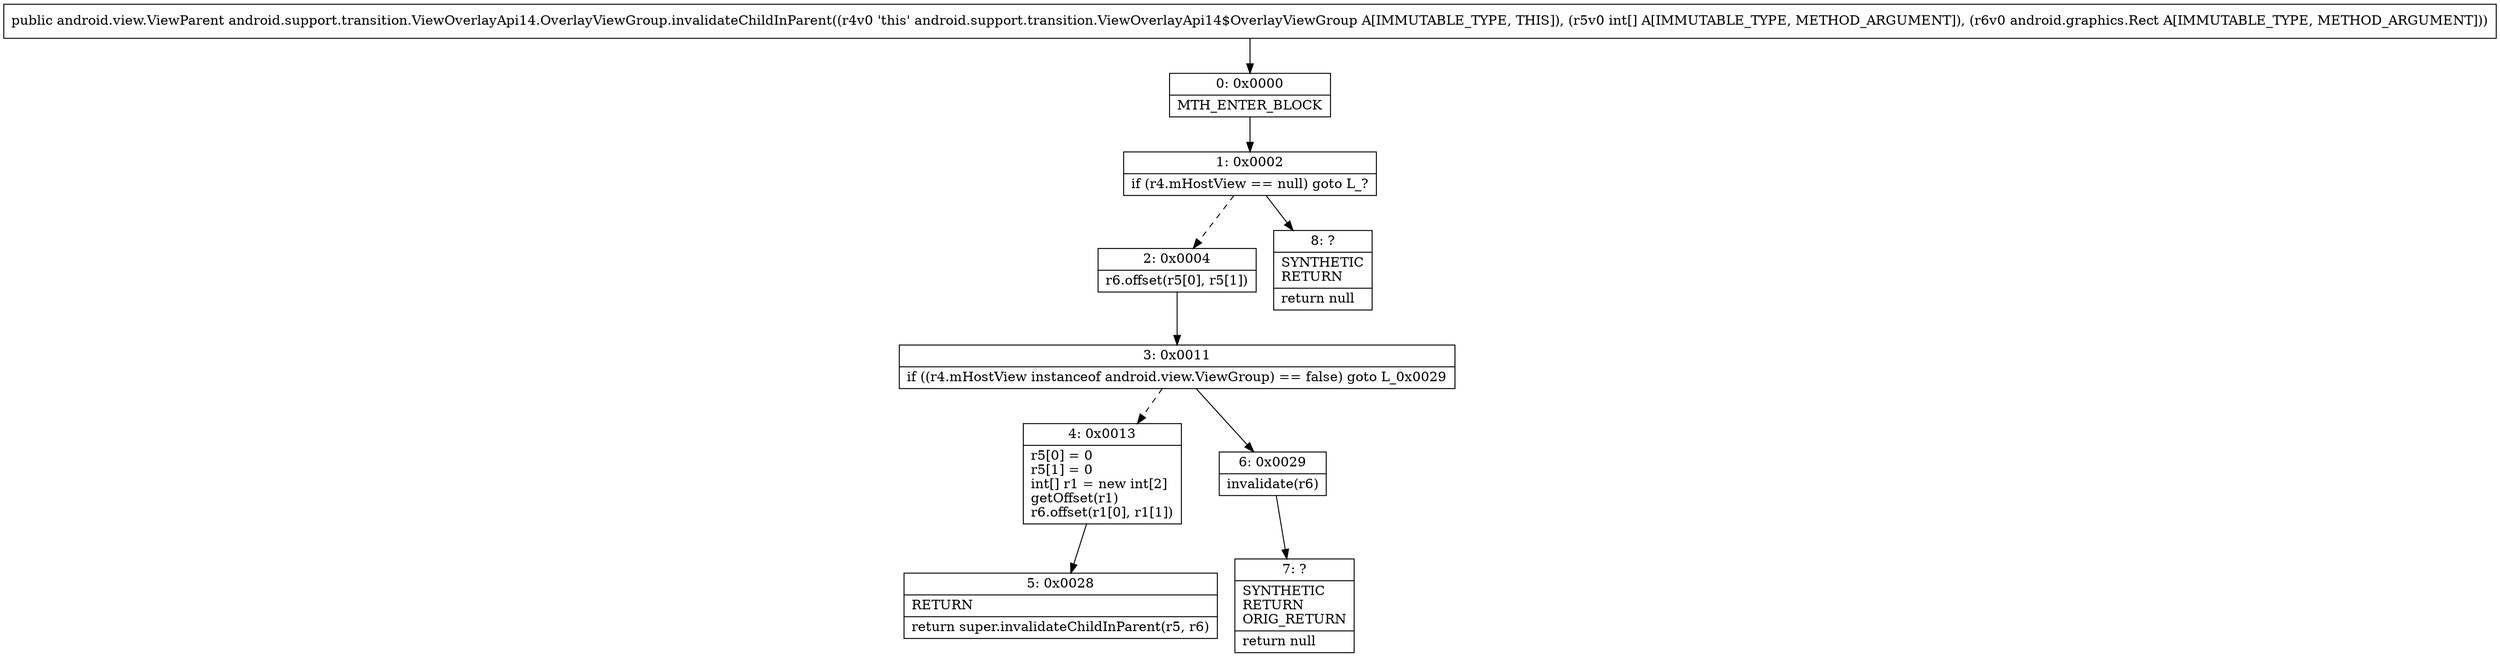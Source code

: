 digraph "CFG forandroid.support.transition.ViewOverlayApi14.OverlayViewGroup.invalidateChildInParent([ILandroid\/graphics\/Rect;)Landroid\/view\/ViewParent;" {
Node_0 [shape=record,label="{0\:\ 0x0000|MTH_ENTER_BLOCK\l}"];
Node_1 [shape=record,label="{1\:\ 0x0002|if (r4.mHostView == null) goto L_?\l}"];
Node_2 [shape=record,label="{2\:\ 0x0004|r6.offset(r5[0], r5[1])\l}"];
Node_3 [shape=record,label="{3\:\ 0x0011|if ((r4.mHostView instanceof android.view.ViewGroup) == false) goto L_0x0029\l}"];
Node_4 [shape=record,label="{4\:\ 0x0013|r5[0] = 0\lr5[1] = 0\lint[] r1 = new int[2]\lgetOffset(r1)\lr6.offset(r1[0], r1[1])\l}"];
Node_5 [shape=record,label="{5\:\ 0x0028|RETURN\l|return super.invalidateChildInParent(r5, r6)\l}"];
Node_6 [shape=record,label="{6\:\ 0x0029|invalidate(r6)\l}"];
Node_7 [shape=record,label="{7\:\ ?|SYNTHETIC\lRETURN\lORIG_RETURN\l|return null\l}"];
Node_8 [shape=record,label="{8\:\ ?|SYNTHETIC\lRETURN\l|return null\l}"];
MethodNode[shape=record,label="{public android.view.ViewParent android.support.transition.ViewOverlayApi14.OverlayViewGroup.invalidateChildInParent((r4v0 'this' android.support.transition.ViewOverlayApi14$OverlayViewGroup A[IMMUTABLE_TYPE, THIS]), (r5v0 int[] A[IMMUTABLE_TYPE, METHOD_ARGUMENT]), (r6v0 android.graphics.Rect A[IMMUTABLE_TYPE, METHOD_ARGUMENT])) }"];
MethodNode -> Node_0;
Node_0 -> Node_1;
Node_1 -> Node_2[style=dashed];
Node_1 -> Node_8;
Node_2 -> Node_3;
Node_3 -> Node_4[style=dashed];
Node_3 -> Node_6;
Node_4 -> Node_5;
Node_6 -> Node_7;
}


